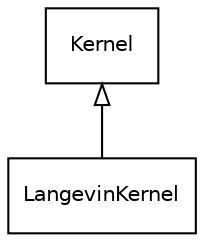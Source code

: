 digraph {
  splines=ortho
  concentrate=true
  rankdir=BT
  node [shape=box,fontname=Helvetica,fontsize=10,margin="0.1,0.01"]
  edge [arrowhead=empty]

  Kernel [href="../classes/Kernel/",target="_top"]
  LangevinKernel [href="../classes/LangevinKernel/",target="_top"]

  LangevinKernel -> Kernel
}
